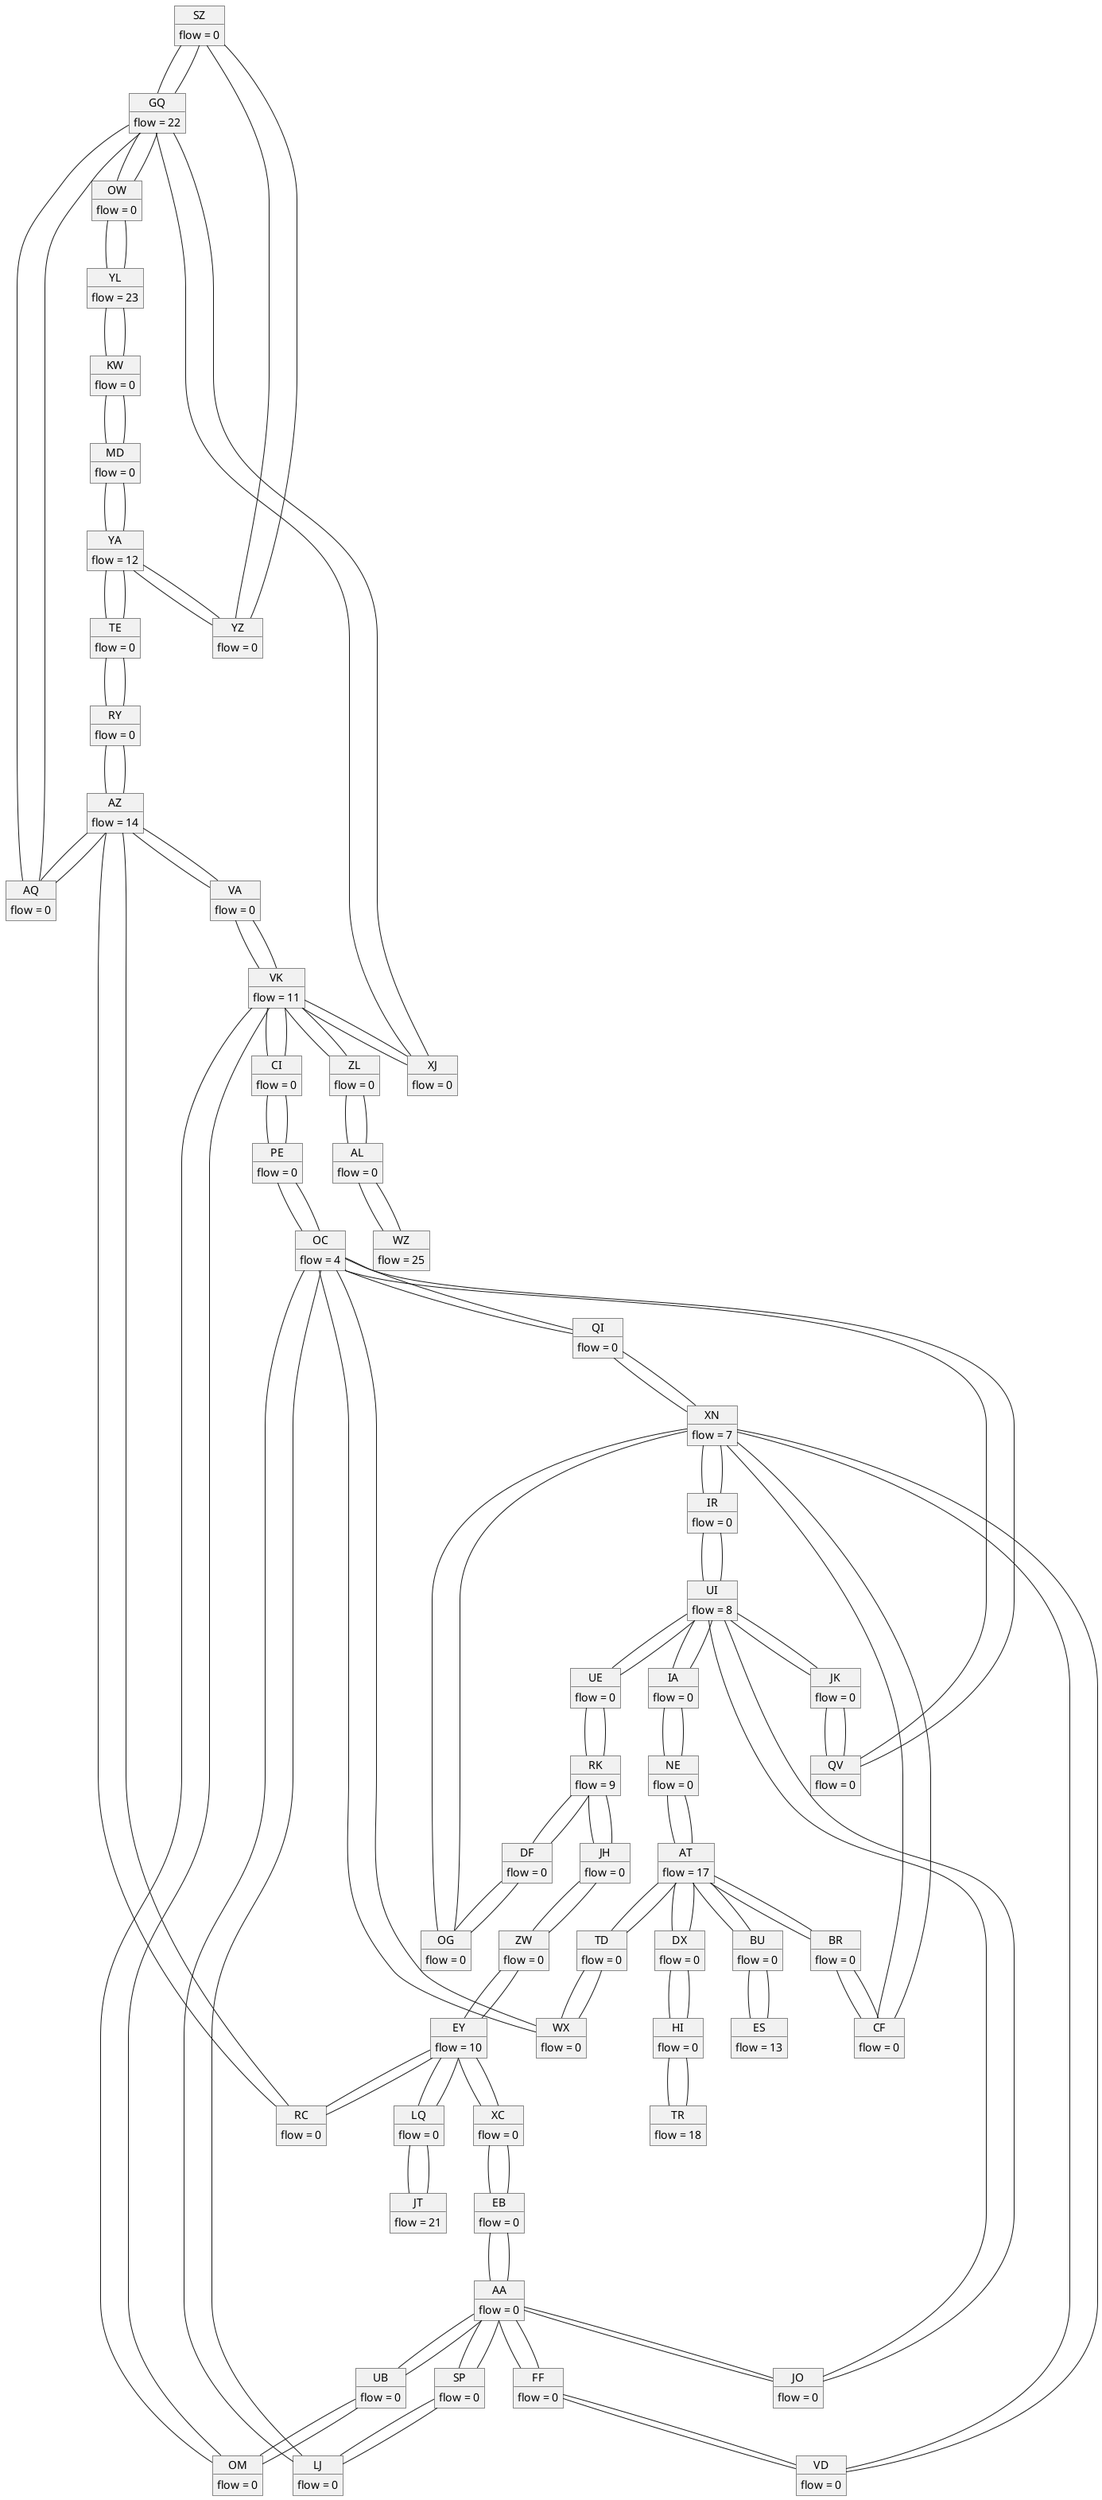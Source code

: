 
@startuml
object "SZ" as sz
sz : flow = 0
object "SP" as sp
sp : flow = 0
object "LQ" as lq
lq : flow = 0
object "AT" as at
at : flow = 17
object "IR" as ir
ir : flow = 0
object "CF" as cf
cf : flow = 0
object "TE" as te
te : flow = 0
object "GQ" as gq
gq : flow = 22
object "DX" as dx
dx : flow = 0
object "AQ" as aq
aq : flow = 0
object "NE" as ne
ne : flow = 0
object "OC" as oc
oc : flow = 4
object "JO" as jo
jo : flow = 0
object "BR" as br
br : flow = 0
object "ZW" as zw
zw : flow = 0
object "TD" as td
td : flow = 0
object "BU" as bu
bu : flow = 0
object "QI" as qi
qi : flow = 0
object "PE" as pe
pe : flow = 0
object "WX" as wx
wx : flow = 0
object "IA" as ia
ia : flow = 0
object "TR" as tr
tr : flow = 18
object "JK" as jk
jk : flow = 0
object "UB" as ub
ub : flow = 0
object "KW" as kw
kw : flow = 0
object "AL" as al
al : flow = 0
object "VK" as vk
vk : flow = 11
object "FF" as ff
ff : flow = 0
object "MD" as md
md : flow = 0
object "VA" as va
va : flow = 0
object "CI" as ci
ci : flow = 0
object "LJ" as lj
lj : flow = 0
object "YL" as yl
yl : flow = 23
object "JH" as jh
jh : flow = 0
object "ES" as es
es : flow = 13
object "OM" as om
om : flow = 0
object "QV" as qv
qv : flow = 0
object "XN" as xn
xn : flow = 7
object "EY" as ey
ey : flow = 10
object "XJ" as xj
xj : flow = 0
object "HI" as hi
hi : flow = 0
object "VD" as vd
vd : flow = 0
object "RY" as ry
ry : flow = 0
object "YZ" as yz
yz : flow = 0
object "YA" as ya
ya : flow = 12
object "AZ" as az
az : flow = 14
object "ZL" as zl
zl : flow = 0
object "UE" as ue
ue : flow = 0
object "WZ" as wz
wz : flow = 25
object "EB" as eb
eb : flow = 0
object "UI" as ui
ui : flow = 8
object "AA" as aa
aa : flow = 0
object "OG" as og
og : flow = 0
object "RC" as rc
rc : flow = 0
object "JT" as jt
jt : flow = 21
object "DF" as df
df : flow = 0
object "RK" as rk
rk : flow = 9
object "OW" as ow
ow : flow = 0
object "XC" as xc
xc : flow = 0

sz -- gq
sz -- yz
sp -- lj
sp -- aa
lq -- ey
lq -- jt
at -- dx
at -- bu
at -- ne
at -- br
at -- td
ir -- xn
ir -- ui
cf -- xn
cf -- br
te -- ya
te -- ry
gq -- sz
gq -- aq
gq -- ow
gq -- xj
dx -- hi
dx -- at
aq -- az
aq -- gq
ne -- at
ne -- ia
oc -- pe
oc -- qv
oc -- qi
oc -- lj
oc -- wx
jo -- aa
jo -- ui
br -- cf
br -- at
zw -- jh
zw -- ey
td -- at
td -- wx
bu -- at
bu -- es
qi -- oc
qi -- xn
pe -- ci
pe -- oc
wx -- td
wx -- oc
ia -- ui
ia -- ne
tr -- hi
jk -- qv
jk -- ui
ub -- om
ub -- aa
kw -- yl
kw -- md
al -- zl
al -- wz
vk -- om
vk -- zl
vk -- ci
vk -- va
vk -- xj
ff -- vd
ff -- aa
md -- kw
md -- ya
va -- az
va -- vk
ci -- vk
ci -- pe
lj -- sp
lj -- oc
yl -- ow
yl -- kw
jh -- rk
jh -- zw
es -- bu
om -- ub
om -- vk
qv -- oc
qv -- jk
xn -- qi
xn -- vd
xn -- ir
xn -- cf
xn -- og
ey -- zw
ey -- lq
ey -- xc
ey -- rc
xj -- gq
xj -- vk
hi -- dx
hi -- tr
vd -- ff
vd -- xn
ry -- az
ry -- te
yz -- sz
yz -- ya
ya -- yz
ya -- md
ya -- te
az -- aq
az -- rc
az -- ry
az -- va
zl -- al
zl -- vk
ue -- rk
ue -- ui
wz -- al
eb -- aa
eb -- xc
ui -- ue
ui -- jk
ui -- ir
ui -- jo
ui -- ia
aa -- ub
aa -- jo
aa -- ff
aa -- eb
aa -- sp
og -- xn
og -- df
rc -- az
rc -- ey
jt -- lq
df -- og
df -- rk
rk -- df
rk -- jh
rk -- ue
ow -- yl
ow -- gq
xc -- ey
xc -- eb
@enduml

